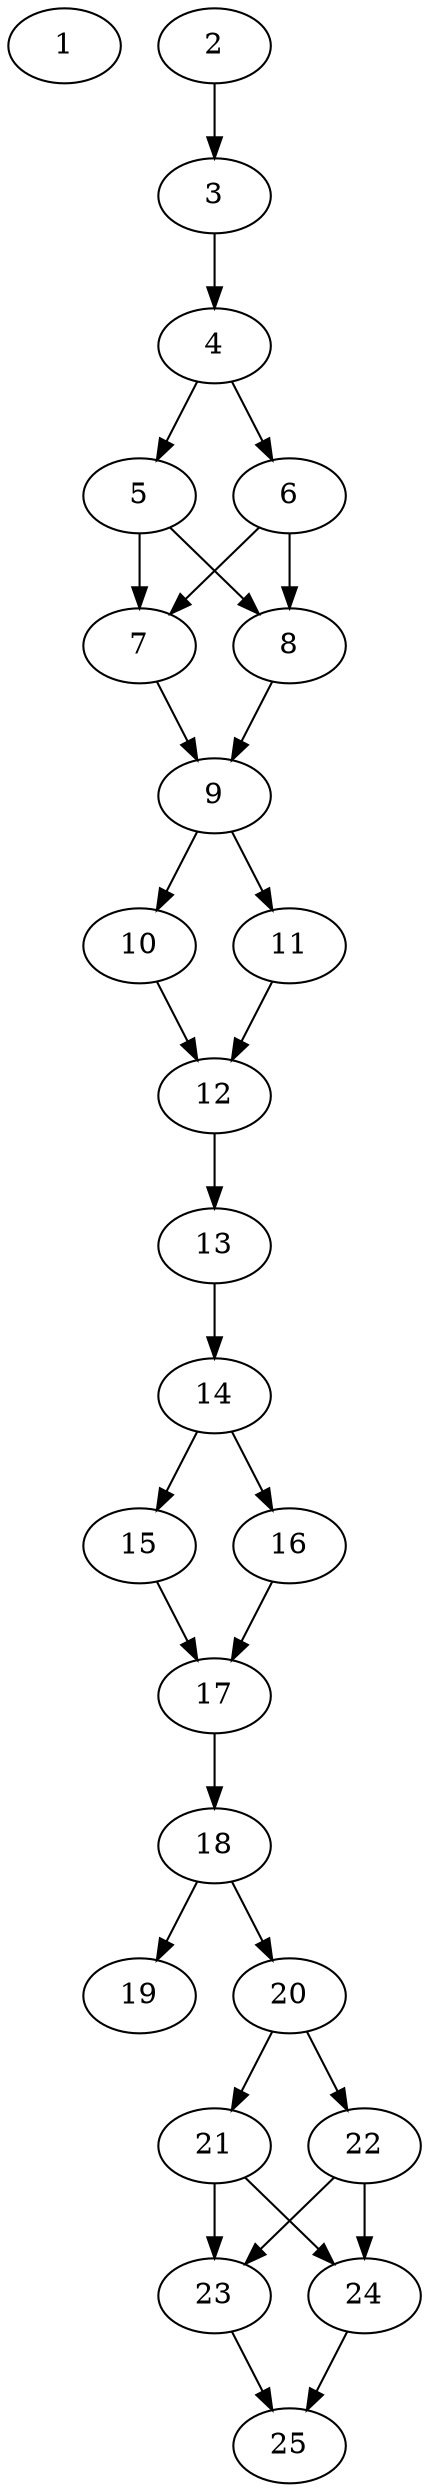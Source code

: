 // DAG automatically generated by daggen at Thu Oct  3 14:00:39 2019
// ./daggen --dot -n 25 --ccr 0.4 --fat 0.3 --regular 0.9 --density 0.9 --mindata 5242880 --maxdata 52428800 
digraph G {
  1 [size="21104640", alpha="0.15", expect_size="8441856"] 
  2 [size="28986880", alpha="0.02", expect_size="11594752"] 
  2 -> 3 [size ="11594752"]
  3 [size="48222720", alpha="0.14", expect_size="19289088"] 
  3 -> 4 [size ="19289088"]
  4 [size="21475840", alpha="0.10", expect_size="8590336"] 
  4 -> 5 [size ="8590336"]
  4 -> 6 [size ="8590336"]
  5 [size="95180800", alpha="0.07", expect_size="38072320"] 
  5 -> 7 [size ="38072320"]
  5 -> 8 [size ="38072320"]
  6 [size="119969280", alpha="0.06", expect_size="47987712"] 
  6 -> 7 [size ="47987712"]
  6 -> 8 [size ="47987712"]
  7 [size="81717760", alpha="0.17", expect_size="32687104"] 
  7 -> 9 [size ="32687104"]
  8 [size="19842560", alpha="0.07", expect_size="7937024"] 
  8 -> 9 [size ="7937024"]
  9 [size="81728000", alpha="0.14", expect_size="32691200"] 
  9 -> 10 [size ="32691200"]
  9 -> 11 [size ="32691200"]
  10 [size="81495040", alpha="0.05", expect_size="32598016"] 
  10 -> 12 [size ="32598016"]
  11 [size="121684480", alpha="0.17", expect_size="48673792"] 
  11 -> 12 [size ="48673792"]
  12 [size="94681600", alpha="0.04", expect_size="37872640"] 
  12 -> 13 [size ="37872640"]
  13 [size="107624960", alpha="0.14", expect_size="43049984"] 
  13 -> 14 [size ="43049984"]
  14 [size="72962560", alpha="0.05", expect_size="29185024"] 
  14 -> 15 [size ="29185024"]
  14 -> 16 [size ="29185024"]
  15 [size="13404160", alpha="0.10", expect_size="5361664"] 
  15 -> 17 [size ="5361664"]
  16 [size="52769280", alpha="0.03", expect_size="21107712"] 
  16 -> 17 [size ="21107712"]
  17 [size="86136320", alpha="0.20", expect_size="34454528"] 
  17 -> 18 [size ="34454528"]
  18 [size="71070720", alpha="0.19", expect_size="28428288"] 
  18 -> 19 [size ="28428288"]
  18 -> 20 [size ="28428288"]
  19 [size="114841600", alpha="0.19", expect_size="45936640"] 
  20 [size="78617600", alpha="0.15", expect_size="31447040"] 
  20 -> 21 [size ="31447040"]
  20 -> 22 [size ="31447040"]
  21 [size="107991040", alpha="0.12", expect_size="43196416"] 
  21 -> 23 [size ="43196416"]
  21 -> 24 [size ="43196416"]
  22 [size="87377920", alpha="0.12", expect_size="34951168"] 
  22 -> 23 [size ="34951168"]
  22 -> 24 [size ="34951168"]
  23 [size="113702400", alpha="0.19", expect_size="45480960"] 
  23 -> 25 [size ="45480960"]
  24 [size="79744000", alpha="0.06", expect_size="31897600"] 
  24 -> 25 [size ="31897600"]
  25 [size="112012800", alpha="0.08", expect_size="44805120"] 
}
